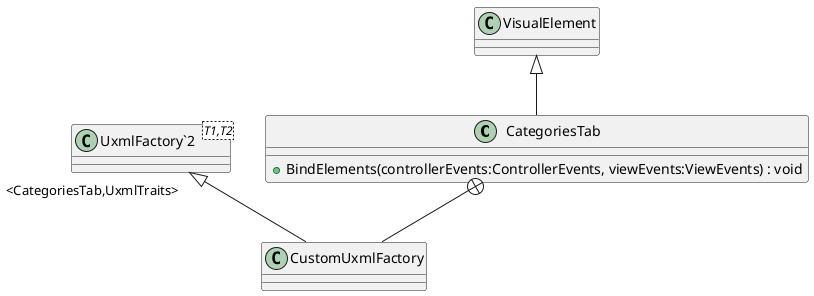 @startuml
class CategoriesTab {
    + BindElements(controllerEvents:ControllerEvents, viewEvents:ViewEvents) : void
}
class CustomUxmlFactory {
}
class "UxmlFactory`2"<T1,T2> {
}
VisualElement <|-- CategoriesTab
CategoriesTab +-- CustomUxmlFactory
"UxmlFactory`2" "<CategoriesTab,UxmlTraits>" <|-- CustomUxmlFactory
@enduml
